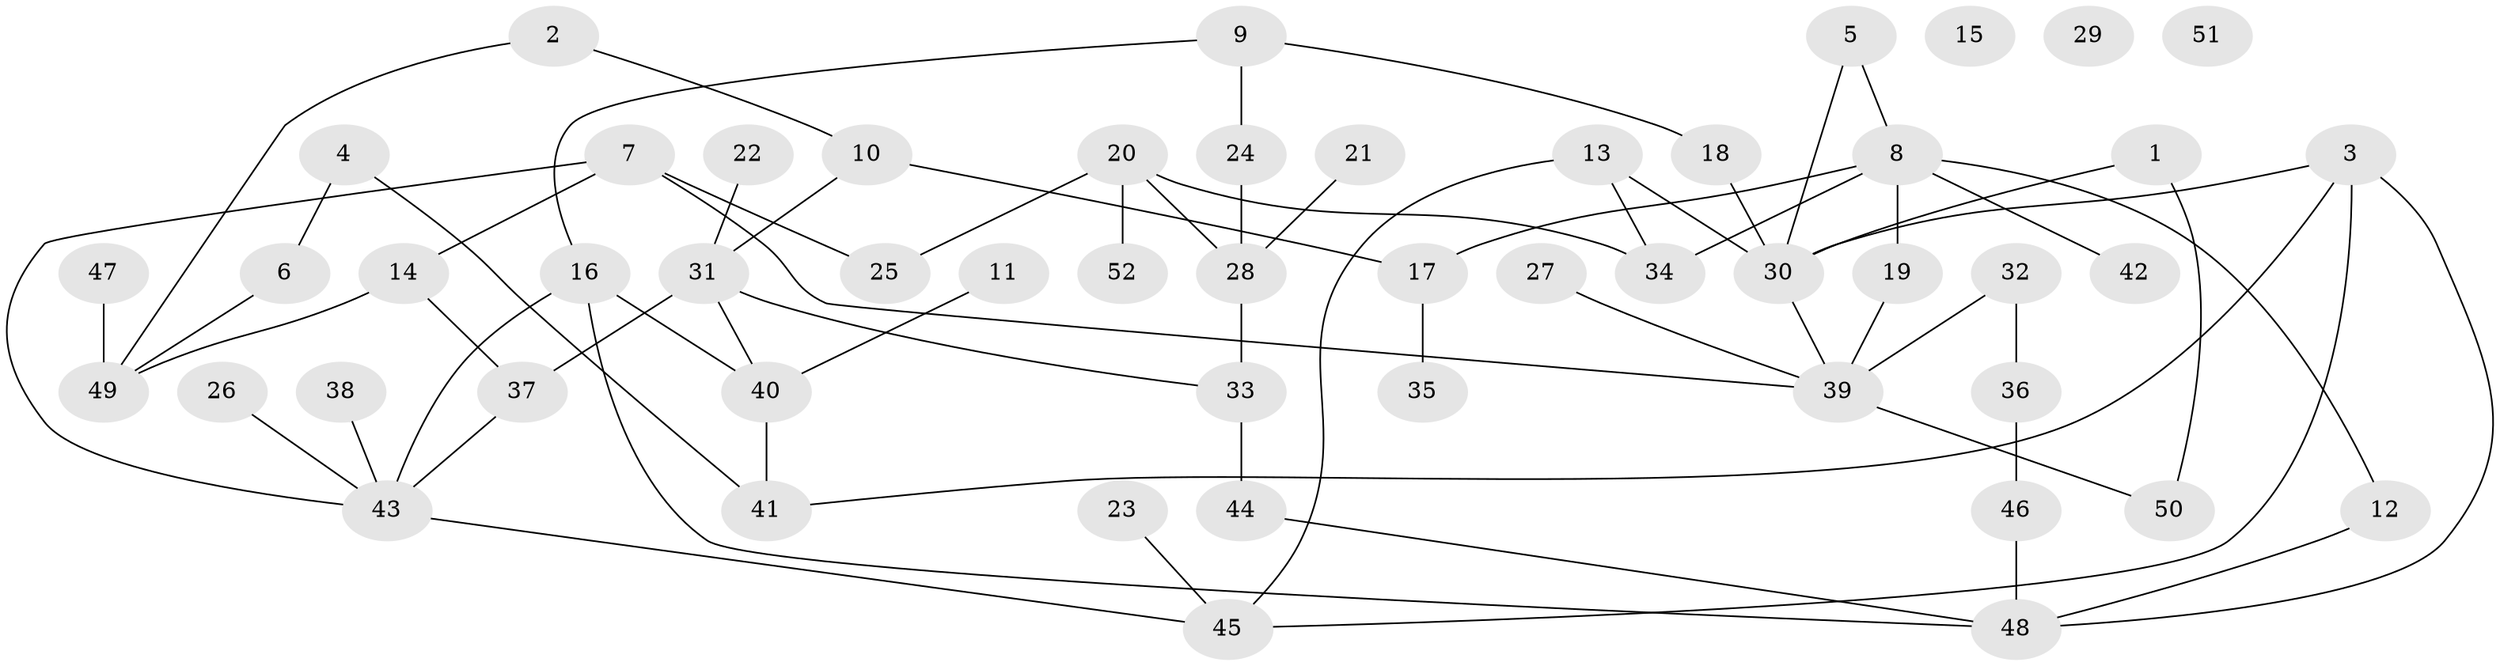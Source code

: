 // Generated by graph-tools (version 1.1) at 2025/25/03/09/25 03:25:22]
// undirected, 52 vertices, 67 edges
graph export_dot {
graph [start="1"]
  node [color=gray90,style=filled];
  1;
  2;
  3;
  4;
  5;
  6;
  7;
  8;
  9;
  10;
  11;
  12;
  13;
  14;
  15;
  16;
  17;
  18;
  19;
  20;
  21;
  22;
  23;
  24;
  25;
  26;
  27;
  28;
  29;
  30;
  31;
  32;
  33;
  34;
  35;
  36;
  37;
  38;
  39;
  40;
  41;
  42;
  43;
  44;
  45;
  46;
  47;
  48;
  49;
  50;
  51;
  52;
  1 -- 30;
  1 -- 50;
  2 -- 10;
  2 -- 49;
  3 -- 30;
  3 -- 41;
  3 -- 45;
  3 -- 48;
  4 -- 6;
  4 -- 41;
  5 -- 8;
  5 -- 30;
  6 -- 49;
  7 -- 14;
  7 -- 25;
  7 -- 39;
  7 -- 43;
  8 -- 12;
  8 -- 17;
  8 -- 19;
  8 -- 34;
  8 -- 42;
  9 -- 16;
  9 -- 18;
  9 -- 24;
  10 -- 17;
  10 -- 31;
  11 -- 40;
  12 -- 48;
  13 -- 30;
  13 -- 34;
  13 -- 45;
  14 -- 37;
  14 -- 49;
  16 -- 40;
  16 -- 43;
  16 -- 48;
  17 -- 35;
  18 -- 30;
  19 -- 39;
  20 -- 25;
  20 -- 28;
  20 -- 34;
  20 -- 52;
  21 -- 28;
  22 -- 31;
  23 -- 45;
  24 -- 28;
  26 -- 43;
  27 -- 39;
  28 -- 33;
  30 -- 39;
  31 -- 33;
  31 -- 37;
  31 -- 40;
  32 -- 36;
  32 -- 39;
  33 -- 44;
  36 -- 46;
  37 -- 43;
  38 -- 43;
  39 -- 50;
  40 -- 41;
  43 -- 45;
  44 -- 48;
  46 -- 48;
  47 -- 49;
}
